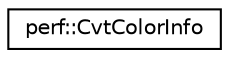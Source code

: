 digraph "Graphical Class Hierarchy"
{
 // LATEX_PDF_SIZE
  edge [fontname="Helvetica",fontsize="10",labelfontname="Helvetica",labelfontsize="10"];
  node [fontname="Helvetica",fontsize="10",shape=record];
  rankdir="LR";
  Node0 [label="perf::CvtColorInfo",height=0.2,width=0.4,color="black", fillcolor="white", style="filled",URL="$structperf_1_1_cvt_color_info.html",tooltip=" "];
}
